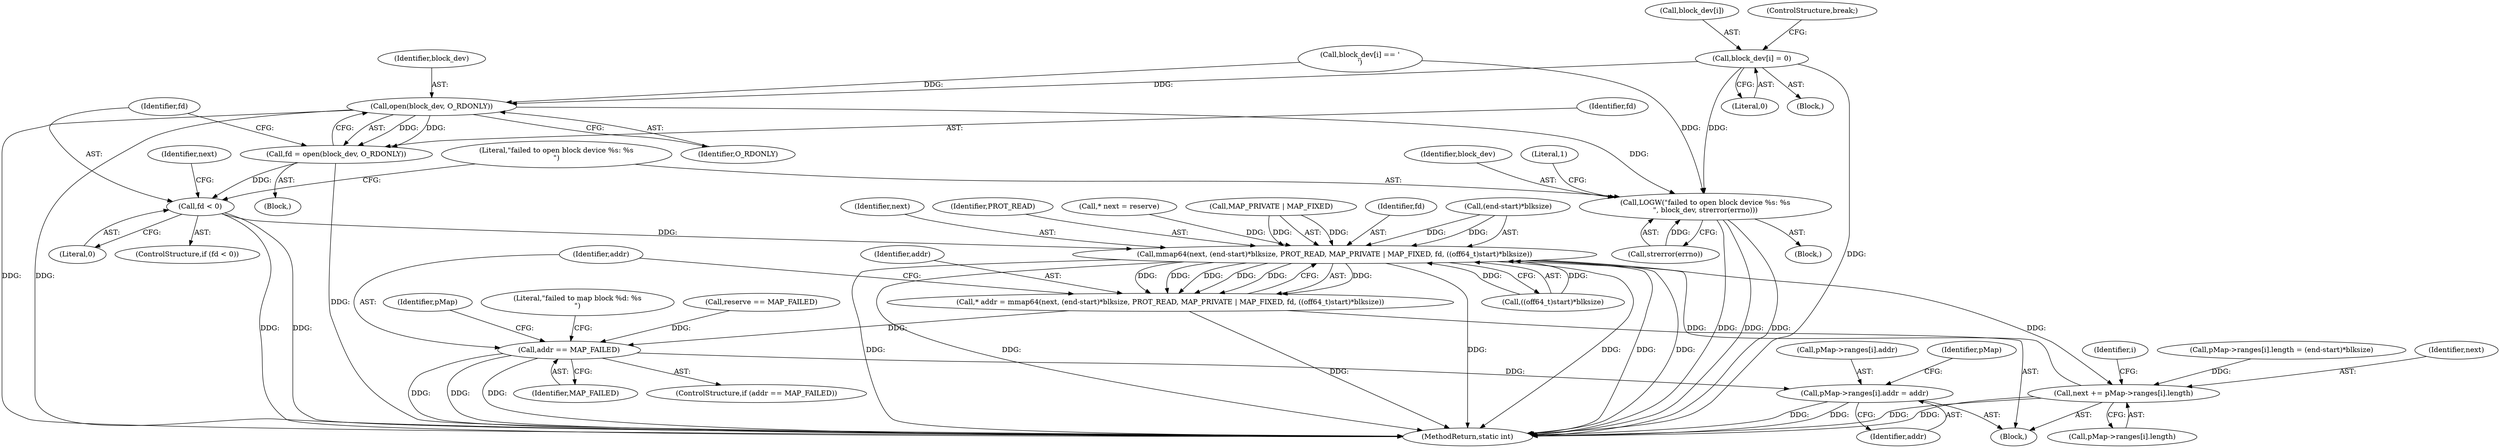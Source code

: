 digraph "1_Android_28a566f7731b4cb76d2a9ba16d997ac5aeb07dad@array" {
"1000142" [label="(Call,block_dev[i] = 0)"];
"1000252" [label="(Call,open(block_dev, O_RDONLY))"];
"1000250" [label="(Call,fd = open(block_dev, O_RDONLY))"];
"1000256" [label="(Call,fd < 0)"];
"1000304" [label="(Call,mmap64(next, (end-start)*blksize, PROT_READ, MAP_PRIVATE | MAP_FIXED, fd, ((off64_t)start)*blksize))"];
"1000302" [label="(Call,* addr = mmap64(next, (end-start)*blksize, PROT_READ, MAP_PRIVATE | MAP_FIXED, fd, ((off64_t)start)*blksize))"];
"1000322" [label="(Call,addr == MAP_FAILED)"];
"1000334" [label="(Call,pMap->ranges[i].addr = addr)"];
"1000356" [label="(Call,next += pMap->ranges[i].length)"];
"1000260" [label="(Call,LOGW(\"failed to open block device %s: %s\n\", block_dev, strerror(errno)))"];
"1000315" [label="(Identifier,fd)"];
"1000322" [label="(Call,addr == MAP_FAILED)"];
"1000146" [label="(Literal,0)"];
"1000142" [label="(Call,block_dev[i] = 0)"];
"1000321" [label="(ControlStructure,if (addr == MAP_FAILED))"];
"1000335" [label="(Call,pMap->ranges[i].addr)"];
"1000280" [label="(Identifier,i)"];
"1000306" [label="(Call,(end-start)*blksize)"];
"1000251" [label="(Identifier,fd)"];
"1000259" [label="(Block,)"];
"1000305" [label="(Identifier,next)"];
"1000258" [label="(Literal,0)"];
"1000324" [label="(Identifier,MAP_FAILED)"];
"1000347" [label="(Identifier,pMap)"];
"1000343" [label="(Call,pMap->ranges[i].length = (end-start)*blksize)"];
"1000261" [label="(Literal,\"failed to open block device %s: %s\n\")"];
"1000214" [label="(Call,reserve == MAP_FAILED)"];
"1000263" [label="(Call,strerror(errno))"];
"1000304" [label="(Call,mmap64(next, (end-start)*blksize, PROT_READ, MAP_PRIVATE | MAP_FIXED, fd, ((off64_t)start)*blksize))"];
"1000262" [label="(Identifier,block_dev)"];
"1000380" [label="(MethodReturn,static int)"];
"1000270" [label="(Identifier,next)"];
"1000356" [label="(Call,next += pMap->ranges[i].length)"];
"1000342" [label="(Identifier,addr)"];
"1000254" [label="(Identifier,O_RDONLY)"];
"1000267" [label="(Literal,1)"];
"1000253" [label="(Identifier,block_dev)"];
"1000303" [label="(Identifier,addr)"];
"1000311" [label="(Identifier,PROT_READ)"];
"1000257" [label="(Identifier,fd)"];
"1000256" [label="(Call,fd < 0)"];
"1000334" [label="(Call,pMap->ranges[i].addr = addr)"];
"1000323" [label="(Identifier,addr)"];
"1000143" [label="(Call,block_dev[i])"];
"1000136" [label="(Call,block_dev[i] == '\n')"];
"1000103" [label="(Block,)"];
"1000255" [label="(ControlStructure,if (fd < 0))"];
"1000338" [label="(Identifier,pMap)"];
"1000269" [label="(Call,* next = reserve)"];
"1000316" [label="(Call,((off64_t)start)*blksize)"];
"1000358" [label="(Call,pMap->ranges[i].length)"];
"1000252" [label="(Call,open(block_dev, O_RDONLY))"];
"1000327" [label="(Literal,\"failed to map block %d: %s\n\")"];
"1000250" [label="(Call,fd = open(block_dev, O_RDONLY))"];
"1000281" [label="(Block,)"];
"1000302" [label="(Call,* addr = mmap64(next, (end-start)*blksize, PROT_READ, MAP_PRIVATE | MAP_FIXED, fd, ((off64_t)start)*blksize))"];
"1000357" [label="(Identifier,next)"];
"1000141" [label="(Block,)"];
"1000260" [label="(Call,LOGW(\"failed to open block device %s: %s\n\", block_dev, strerror(errno)))"];
"1000312" [label="(Call,MAP_PRIVATE | MAP_FIXED)"];
"1000147" [label="(ControlStructure,break;)"];
"1000142" -> "1000141"  [label="AST: "];
"1000142" -> "1000146"  [label="CFG: "];
"1000143" -> "1000142"  [label="AST: "];
"1000146" -> "1000142"  [label="AST: "];
"1000147" -> "1000142"  [label="CFG: "];
"1000142" -> "1000380"  [label="DDG: "];
"1000142" -> "1000252"  [label="DDG: "];
"1000142" -> "1000260"  [label="DDG: "];
"1000252" -> "1000250"  [label="AST: "];
"1000252" -> "1000254"  [label="CFG: "];
"1000253" -> "1000252"  [label="AST: "];
"1000254" -> "1000252"  [label="AST: "];
"1000250" -> "1000252"  [label="CFG: "];
"1000252" -> "1000380"  [label="DDG: "];
"1000252" -> "1000380"  [label="DDG: "];
"1000252" -> "1000250"  [label="DDG: "];
"1000252" -> "1000250"  [label="DDG: "];
"1000136" -> "1000252"  [label="DDG: "];
"1000252" -> "1000260"  [label="DDG: "];
"1000250" -> "1000103"  [label="AST: "];
"1000251" -> "1000250"  [label="AST: "];
"1000257" -> "1000250"  [label="CFG: "];
"1000250" -> "1000380"  [label="DDG: "];
"1000250" -> "1000256"  [label="DDG: "];
"1000256" -> "1000255"  [label="AST: "];
"1000256" -> "1000258"  [label="CFG: "];
"1000257" -> "1000256"  [label="AST: "];
"1000258" -> "1000256"  [label="AST: "];
"1000261" -> "1000256"  [label="CFG: "];
"1000270" -> "1000256"  [label="CFG: "];
"1000256" -> "1000380"  [label="DDG: "];
"1000256" -> "1000380"  [label="DDG: "];
"1000256" -> "1000304"  [label="DDG: "];
"1000304" -> "1000302"  [label="AST: "];
"1000304" -> "1000316"  [label="CFG: "];
"1000305" -> "1000304"  [label="AST: "];
"1000306" -> "1000304"  [label="AST: "];
"1000311" -> "1000304"  [label="AST: "];
"1000312" -> "1000304"  [label="AST: "];
"1000315" -> "1000304"  [label="AST: "];
"1000316" -> "1000304"  [label="AST: "];
"1000302" -> "1000304"  [label="CFG: "];
"1000304" -> "1000380"  [label="DDG: "];
"1000304" -> "1000380"  [label="DDG: "];
"1000304" -> "1000380"  [label="DDG: "];
"1000304" -> "1000380"  [label="DDG: "];
"1000304" -> "1000380"  [label="DDG: "];
"1000304" -> "1000380"  [label="DDG: "];
"1000304" -> "1000302"  [label="DDG: "];
"1000304" -> "1000302"  [label="DDG: "];
"1000304" -> "1000302"  [label="DDG: "];
"1000304" -> "1000302"  [label="DDG: "];
"1000304" -> "1000302"  [label="DDG: "];
"1000304" -> "1000302"  [label="DDG: "];
"1000356" -> "1000304"  [label="DDG: "];
"1000269" -> "1000304"  [label="DDG: "];
"1000306" -> "1000304"  [label="DDG: "];
"1000306" -> "1000304"  [label="DDG: "];
"1000312" -> "1000304"  [label="DDG: "];
"1000312" -> "1000304"  [label="DDG: "];
"1000316" -> "1000304"  [label="DDG: "];
"1000316" -> "1000304"  [label="DDG: "];
"1000304" -> "1000356"  [label="DDG: "];
"1000302" -> "1000281"  [label="AST: "];
"1000303" -> "1000302"  [label="AST: "];
"1000323" -> "1000302"  [label="CFG: "];
"1000302" -> "1000380"  [label="DDG: "];
"1000302" -> "1000322"  [label="DDG: "];
"1000322" -> "1000321"  [label="AST: "];
"1000322" -> "1000324"  [label="CFG: "];
"1000323" -> "1000322"  [label="AST: "];
"1000324" -> "1000322"  [label="AST: "];
"1000327" -> "1000322"  [label="CFG: "];
"1000338" -> "1000322"  [label="CFG: "];
"1000322" -> "1000380"  [label="DDG: "];
"1000322" -> "1000380"  [label="DDG: "];
"1000322" -> "1000380"  [label="DDG: "];
"1000214" -> "1000322"  [label="DDG: "];
"1000322" -> "1000334"  [label="DDG: "];
"1000334" -> "1000281"  [label="AST: "];
"1000334" -> "1000342"  [label="CFG: "];
"1000335" -> "1000334"  [label="AST: "];
"1000342" -> "1000334"  [label="AST: "];
"1000347" -> "1000334"  [label="CFG: "];
"1000334" -> "1000380"  [label="DDG: "];
"1000334" -> "1000380"  [label="DDG: "];
"1000356" -> "1000281"  [label="AST: "];
"1000356" -> "1000358"  [label="CFG: "];
"1000357" -> "1000356"  [label="AST: "];
"1000358" -> "1000356"  [label="AST: "];
"1000280" -> "1000356"  [label="CFG: "];
"1000356" -> "1000380"  [label="DDG: "];
"1000356" -> "1000380"  [label="DDG: "];
"1000343" -> "1000356"  [label="DDG: "];
"1000260" -> "1000259"  [label="AST: "];
"1000260" -> "1000263"  [label="CFG: "];
"1000261" -> "1000260"  [label="AST: "];
"1000262" -> "1000260"  [label="AST: "];
"1000263" -> "1000260"  [label="AST: "];
"1000267" -> "1000260"  [label="CFG: "];
"1000260" -> "1000380"  [label="DDG: "];
"1000260" -> "1000380"  [label="DDG: "];
"1000260" -> "1000380"  [label="DDG: "];
"1000136" -> "1000260"  [label="DDG: "];
"1000263" -> "1000260"  [label="DDG: "];
}
